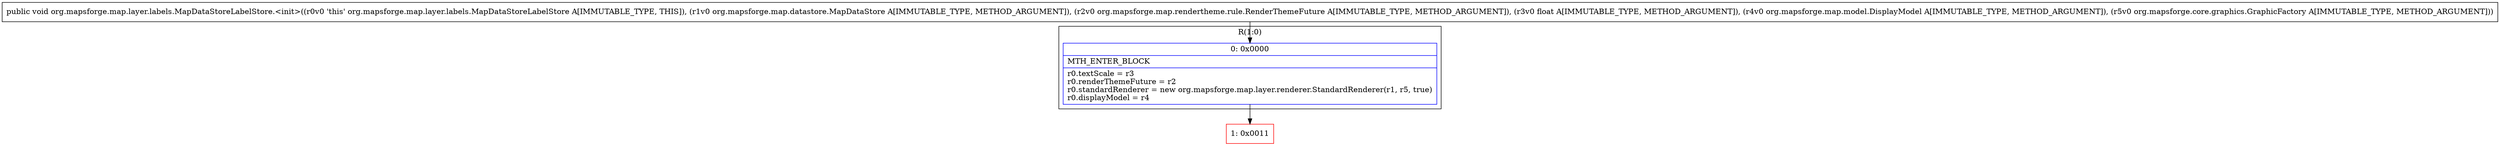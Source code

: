 digraph "CFG fororg.mapsforge.map.layer.labels.MapDataStoreLabelStore.\<init\>(Lorg\/mapsforge\/map\/datastore\/MapDataStore;Lorg\/mapsforge\/map\/rendertheme\/rule\/RenderThemeFuture;FLorg\/mapsforge\/map\/model\/DisplayModel;Lorg\/mapsforge\/core\/graphics\/GraphicFactory;)V" {
subgraph cluster_Region_618775174 {
label = "R(1:0)";
node [shape=record,color=blue];
Node_0 [shape=record,label="{0\:\ 0x0000|MTH_ENTER_BLOCK\l|r0.textScale = r3\lr0.renderThemeFuture = r2\lr0.standardRenderer = new org.mapsforge.map.layer.renderer.StandardRenderer(r1, r5, true)\lr0.displayModel = r4\l}"];
}
Node_1 [shape=record,color=red,label="{1\:\ 0x0011}"];
MethodNode[shape=record,label="{public void org.mapsforge.map.layer.labels.MapDataStoreLabelStore.\<init\>((r0v0 'this' org.mapsforge.map.layer.labels.MapDataStoreLabelStore A[IMMUTABLE_TYPE, THIS]), (r1v0 org.mapsforge.map.datastore.MapDataStore A[IMMUTABLE_TYPE, METHOD_ARGUMENT]), (r2v0 org.mapsforge.map.rendertheme.rule.RenderThemeFuture A[IMMUTABLE_TYPE, METHOD_ARGUMENT]), (r3v0 float A[IMMUTABLE_TYPE, METHOD_ARGUMENT]), (r4v0 org.mapsforge.map.model.DisplayModel A[IMMUTABLE_TYPE, METHOD_ARGUMENT]), (r5v0 org.mapsforge.core.graphics.GraphicFactory A[IMMUTABLE_TYPE, METHOD_ARGUMENT])) }"];
MethodNode -> Node_0;
Node_0 -> Node_1;
}

